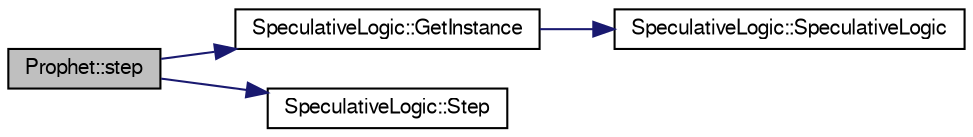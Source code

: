 digraph G
{
  edge [fontname="FreeSans",fontsize="10",labelfontname="FreeSans",labelfontsize="10"];
  node [fontname="FreeSans",fontsize="10",shape=record];
  rankdir=LR;
  Node1 [label="Prophet::step",height=0.2,width=0.4,color="black", fillcolor="grey75", style="filled" fontcolor="black"];
  Node1 -> Node2 [color="midnightblue",fontsize="10",style="solid"];
  Node2 [label="SpeculativeLogic::GetInstance",height=0.2,width=0.4,color="black", fillcolor="white", style="filled",URL="$classSpeculativeLogic.html#af95e558b3c77884f73b10a0fcf480fe5"];
  Node2 -> Node3 [color="midnightblue",fontsize="10",style="solid"];
  Node3 [label="SpeculativeLogic::SpeculativeLogic",height=0.2,width=0.4,color="black", fillcolor="white", style="filled",URL="$classSpeculativeLogic.html#a11e6d258e73e5d34f8128bbbbd8f1ddb"];
  Node1 -> Node4 [color="midnightblue",fontsize="10",style="solid"];
  Node4 [label="SpeculativeLogic::Step",height=0.2,width=0.4,color="black", fillcolor="white", style="filled",URL="$classSpeculativeLogic.html#a3fd5927ddc4a29f415a016ab38bd6e93"];
}
